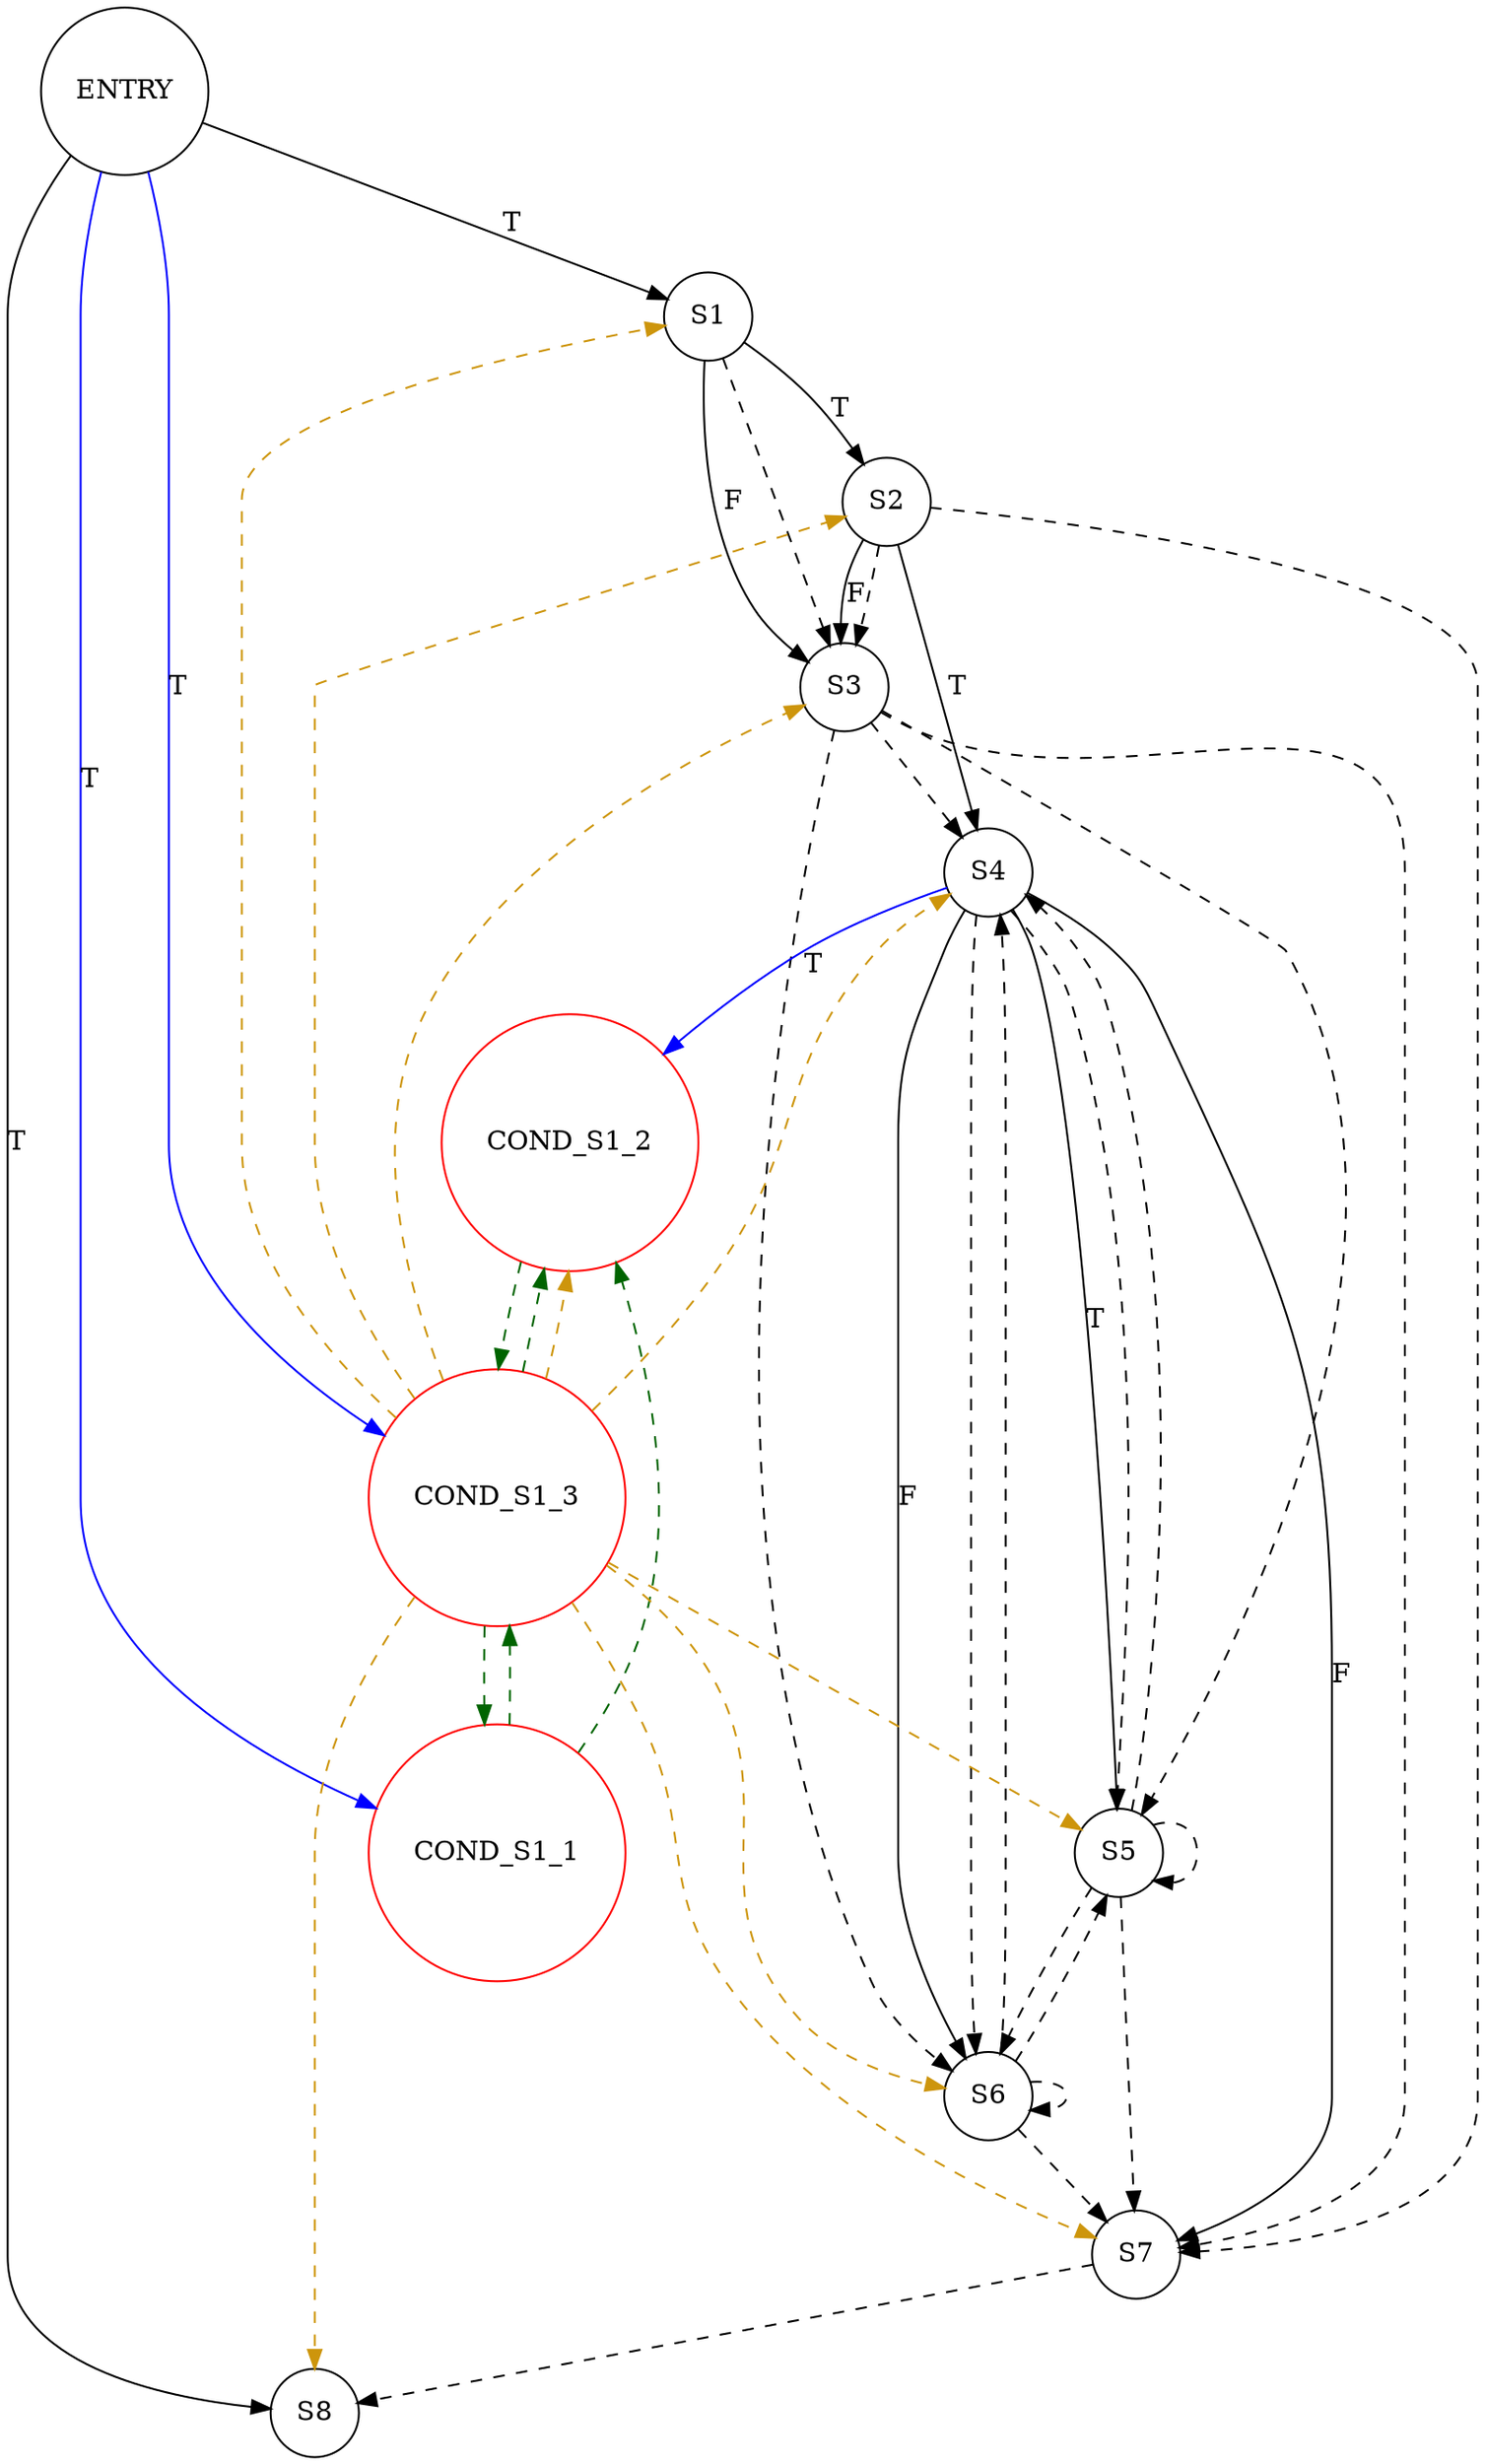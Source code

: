 digraph G {
    ENTRY [label="ENTRY", shape=circle];
    S1 [label="S1", shape=circle];
    S2 [label="S2", shape=circle];
    S3 [label="S3", shape=circle];
    S4 [label="S4", shape=circle];
    S5 [label="S5", shape=circle];
    S6 [label="S6", shape=circle];
    S7 [label="S7", shape=circle];
    S8 [label="S8", shape=circle];

    ENTRY -> S1 [label="T"];
    ENTRY -> S8 [label="T"];
    S1 -> S2 [label="T"];
    S1 -> S3 [label="F"];
    S2 -> S3 [label="F"];
    S2 -> S4 [label="T"];
    S4 -> S5 [label="T"];
    S4 -> S6 [label="F"];
    S4 -> S7 [label="F"];

    S5 -> S5 [style=dashed];
    S5 -> S4 [style=dashed];
    S5 -> S6 [style=dashed];
    S5 -> S7 [style=dashed];
    S3 -> S5 [style=dashed];
    S3 -> S4 [style=dashed];
    S3 -> S6 [style=dashed];
    S3 -> S7 [style=dashed];
    S4 -> S5 [style=dashed];
    S4 -> S6 [style=dashed];
    S1 -> S3 [style=dashed];
    S6 -> S5 [style=dashed];
    S6 -> S4 [style=dashed];
    S6 -> S6 [style=dashed];
    S6 -> S7 [style=dashed];
    S2 -> S3 [style=dashed];
    S2 -> S7 [style=dashed];
    S7 -> S8 [style=dashed];

    COND_S1_1 [label="COND_S1_1", shape=circle, color=red];
    COND_S1_2 [label="COND_S1_2", shape=circle, color=red];
    COND_S1_3 [label="COND_S1_3", shape=circle, color=red];

    COND_S1_1 -> COND_S1_2 [style=dashed, color=darkgreen]; // WAW(ei)
    COND_S1_1 -> COND_S1_3 [style=dashed, color=darkgreen]; // RAW(ei)
    COND_S1_2 -> COND_S1_3 [style=dashed, color=darkgreen]; // RAW(ei)
    COND_S1_3 -> COND_S1_1 [style=dashed, color=darkgreen]; // WAR(ei)
    COND_S1_3 -> COND_S1_2 [style=dashed, color=darkgreen]; // WAR(ei)

    ENTRY -> COND_S1_1 [label="T", color=blue]; // control_dep
    S4 -> COND_S1_2 [label="T", color=blue]; // control_dep
    ENTRY -> COND_S1_3 [label="T", color=blue]; // control_dep

    COND_S1_3 -> S1 [style=dashed, color=darkgoldenrod3]; // carried_ctrl_dep(cond[i+1] -> cond[i])
    COND_S1_3 -> S2 [style=dashed, color=darkgoldenrod3]; // carried_ctrl_dep(cond[i+1] -> cond[i])
    COND_S1_3 -> S3 [style=dashed, color=darkgoldenrod3]; // carried_ctrl_dep(cond[i+1] -> cond[i])
    COND_S1_3 -> S4 [style=dashed, color=darkgoldenrod3]; // carried_ctrl_dep(cond[i+1] -> cond[i])
    COND_S1_3 -> COND_S1_2 [style=dashed, color=darkgoldenrod3]; // carried_ctrl_dep(cond[i+1] -> cond[i])
    COND_S1_3 -> S5 [style=dashed, color=darkgoldenrod3]; // carried_ctrl_dep(cond[i+1] -> cond[i+1])
    COND_S1_3 -> S6 [style=dashed, color=darkgoldenrod3]; // carried_ctrl_dep(cond[i+1] -> cond[i+1])
    COND_S1_3 -> S7 [style=dashed, color=darkgoldenrod3]; // carried_ctrl_dep(cond[i+1] -> cond[i+1])
    COND_S1_3 -> S8 [style=dashed, color=darkgoldenrod3]; // carried_ctrl_dep(cond[i+1] -> cond[i+1])

// dot -T png pdg_demo4.dot -o pdg_demo4.png; sxiv pdg_demo4.png
}
